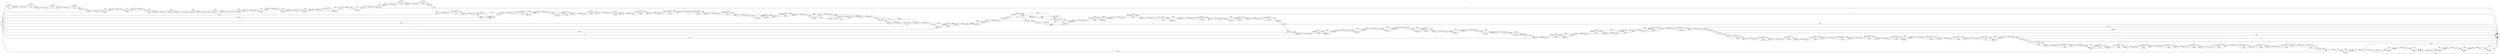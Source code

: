 digraph {
	graph [rankdir=LR]
	node [shape=rectangle]
	2 -> 14 [label=4010]
	14 -> 35 [label=582]
	14 -> 7411 [label=3428]
	35 -> 70 [label=4010]
	70 -> 1 [label=1840]
	70 -> 73 [label=2170]
	73 -> 1 [label=765]
	73 -> 91 [label=1405]
	91 -> 112 [label=582]
	91 -> 9554 [label=823]
	112 -> 133 [label=1405]
	133 -> 154 [label=582]
	133 -> 9574 [label=823]
	154 -> 184 [label=1405]
	184 -> 205 [label=582]
	184 -> 9594 [label=823]
	205 -> 247 [label=1405]
	247 -> 288 [label=582]
	247 -> 9634 [label=823]
	288 -> 437 [label=1405]
	437 -> 1 [label=823]
	437 -> 1982 [label=582]
	1982 -> 1 [label=582]
	1983 -> 2078 [label=325]
	2078 -> 2099 [label=324]
	2078 -> 8555 [label=1]
	2099 -> 2118 [label=325]
	2118 -> 2139 [label=324]
	2118 -> 8575 [label=1]
	2139 -> 2151 [label=325]
	2151 -> 2187 [label=324]
	2151 -> 8610 [label=1]
	2187 -> 2201 [label=325]
	2201 -> 2235 [label=326]
	2235 -> 2256 [label=324]
	2235 -> 5838 [label=2]
	2256 -> 2259 [label=326]
	2259 -> 2280 [label=324]
	2259 -> 5858 [label=2]
	2280 -> 2337 [label=326]
	2337 -> 2358 [label=324]
	2337 -> 5878 [label=2]
	2358 -> 2379 [label=326]
	2379 -> 2400 [label=325]
	2379 -> 8630 [label=1]
	2400 -> 2406 [label=326]
	2406 -> 2427 [label=325]
	2406 -> 8650 [label=1]
	2427 -> 2481 [label=326]
	2481 -> 2502 [label=325]
	2481 -> 8670 [label=1]
	2502 -> 2532 [label=326]
	2532 -> 2553 [label=324]
	2532 -> 5898 [label=2]
	2553 -> 2639 [label=326]
	2639 -> 2660 [label=324]
	2639 -> 5918 [label=2]
	2660 -> 2663 [label=326]
	2663 -> 2684 [label=325]
	2663 -> 8690 [label=1]
	2684 -> 2717 [label=326]
	2717 -> 2738 [label=324]
	2717 -> 5938 [label=2]
	2738 -> 2744 [label=326]
	2744 -> 2747 [label=325]
	2744 -> 5956 [label=1]
	2747 -> 2777 [label=324]
	2747 -> 5956 [label=1]
	2777 -> 2786 [label=326]
	2786 -> 2807 [label=325]
	2786 -> 8730 [label=1]
	2807 -> 2831 [label=326]
	2831 -> 2852 [label=324]
	2831 -> 5970 [label=2]
	2852 -> 3038 [label=325]
	3038 -> 3059 [label=324]
	3038 -> 6007 [label=1]
	3059 -> 3062 [label=325]
	3062 -> 3114 [label=324]
	3062 -> 6058 [label=1]
	3114 -> 3137 [label=325]
	3137 -> 3140 [label=2988]
	3140 -> 3164 [label=325]
	3140 -> 9882 [label=2663]
	3164 -> 3176 [label=2988]
	3176 -> 3188 [label=325]
	3176 -> 9635 [label=2663]
	3188 -> 3209 [label=324]
	3188 -> 6076 [label=1]
	3209 -> 3227 [label=271806]
	3227 -> 3251 [label=324]
	3227 -> 6099 [label=271482]
	3251 -> 3269 [label=325]
	3269 -> 3276 [label=271806]
	3276 -> 3296 [label=271805]
	3276 -> 3297 [label=1]
	3296 -> 3297 [label=324]
	3296 -> 3317 [label=271481]
	3297 -> 3317 [label=325]
	3317 -> 3335 [label=271806]
	3335 -> 3356 [label=271805]
	3335 -> 6141 [label=1]
	3356 -> 3365 [label=271806]
	3365 -> 3386 [label=271805]
	3365 -> 6161 [label=1]
	3386 -> 3429 [label=271806]
	3429 -> 3455 [label=269141]
	3429 -> 6186 [label=2665]
	3455 -> 3458 [label=271806]
	3458 -> 3479 [label=2989]
	3458 -> 9659 [label=268817]
	3479 -> 3533 [label=271806]
	3533 -> 3554 [label=269141]
	3533 -> 6206 [label=2665]
	3554 -> 3590 [label=271806]
	3590 -> 3611 [label=324]
	3590 -> 6226 [label=271482]
	3611 -> 3620 [label=271806]
	3620 -> 3638 [label=271805]
	3620 -> 3641 [label=1]
	3638 -> 3641 [label=2988]
	3638 -> 3659 [label=268817]
	3641 -> 3659 [label=2989]
	3659 -> 3680 [label=2988]
	3659 -> 6266 [label=268818]
	3680 -> 3683 [label=271806]
	3683 -> 3698 [label=2989]
	3683 -> 6272 [label=268817]
	3698 -> 3707 [label=2988]
	3698 -> 6272 [label=1]
	3707 -> 3728 [label=324]
	3707 -> 8787 [label=2664]
	3728 -> 3731 [label=271805]
	3731 -> 3737 [label=271806]
	3737 -> 3749 [label=271805]
	3737 -> 3764 [label=1]
	3749 -> 3763 [label=2988]
	3749 -> 3770 [label=268817]
	3763 -> 3764 [label=10645]
	3764 -> 3768 [label=10646]
	3768 -> 3770 [label=10647]
	3770 -> 3771 [label=279464]
	3771 -> 3792 [label=200]
	3771 -> 3974 [label=279264]
	3792 -> 3803 [label=10648]
	3803 -> 3806 [label=279465]
	3806 -> 3827 [label=10647]
	3806 -> 6344 [label=268818]
	3827 -> 3913 [label=279465]
	3913 -> 3922 [label=279464]
	3913 -> 4004 [label=1]
	3922 -> 3943 [label=324]
	3922 -> 6353 [label=279140]
	3943 -> 3952 [label=324]
	3943 -> 4022 [label=2664]
	3952 -> 3963 [label=325]
	3963 -> 4034 [label=268818]
	3963 -> 1 [label=324]
	3974 -> 3792 [label=10448]
	3974 -> 3803 [label=268817]
	4004 -> 4012 [label=268819]
	4012 -> 4013 [label=2]
	4012 -> 3963 [label=268817]
	4013 -> 4022 [label=1]
	4013 -> 3952 [label=1]
	4022 -> 4034 [label=10323]
	4034 -> 4215 [label=279141]
	4215 -> 4236 [label=7659]
	4215 -> 6368 [label=271482]
	4236 -> 4241 [label=10323]
	4241 -> 4242 [label=279141]
	4242 -> 4257 [label=10323]
	4242 -> 6397 [label=268818]
	4257 -> 4278 [label=279140]
	4278 -> 4305 [label=7659]
	4278 -> 8847 [label=271481]
	4305 -> 4317 [label=276476]
	4317 -> 4398 [label=279140]
	4398 -> 4419 [label=276476]
	4398 -> 8887 [label=2664]
	4419 -> 4426 [label=279140]
	4426 -> 4431 [label=276476]
	4426 -> 4447 [label=2664]
	4431 -> 4447 [label=7659]
	4431 -> 4452 [label=268817]
	4447 -> 4452 [label=10323]
	4452 -> 4482 [label=279140]
	4482 -> 4503 [label=7659]
	4482 -> 8927 [label=271481]
	4503 -> 4557 [label=279140]
	4557 -> 4560 [label=280980]
	4560 -> 4563 [label=281745]
	4563 -> 4572 [label=9499]
	4563 -> 4584 [label=272246]
	4572 -> 4584 [label=7659]
	4572 -> 4593 [label=1840]
	4584 -> 4593 [label=279905]
	4593 -> 4611 [label=281745]
	4611 -> 4641 [label=7659]
	4611 -> 6446 [label=274086]
	4641 -> 4701 [label=281745]
	4701 -> 4722 [label=7659]
	4701 -> 6466 [label=274086]
	4722 -> 4732 [label=281745]
	4732 -> 4764 [label=7659]
	4732 -> 6490 [label=274086]
	4764 -> 4777 [label=12928]
	4777 -> 4791 [label=281745]
	4791 -> 4827 [label=7659]
	4791 -> 6532 [label=274086]
	4827 -> 4854 [label=281745]
	4854 -> 4875 [label=7659]
	4854 -> 6552 [label=274086]
	4875 -> 4896 [label=281745]
	4896 -> 4917 [label=12928]
	4896 -> 9839 [label=268817]
	4917 -> 4924 [label=281745]
	4924 -> 4926 [label=282568]
	4926 -> 4947 [label=7659]
	4926 -> 6561 [label=274909]
	4947 -> 4956 [label=279904]
	4956 -> 5073 [label=282568]
	5073 -> 5094 [label=7659]
	5073 -> 6581 [label=274909]
	5094 -> 5100 [label=279139]
	5100 -> 5103 [label=8482]
	5100 -> 5121 [label=270657]
	5103 -> 5121 [label=11911]
	5121 -> 5122 [label=274910]
	5121 -> 5142 [label=7658]
	5122 -> 5142 [label=6093]
	5122 -> 5143 [label=268817]
	5142 -> 5143 [label=13751]
	5143 -> 5161 [label=282568]
	5161 -> 5182 [label=279139]
	5161 -> 9007 [label=3429]
	5182 -> 5187 [label=282568]
	5187 -> 1 [label=2663]
	5187 -> 5252 [label=279905]
	5252 -> 1 [label=268817]
	5252 -> 5256 [label=11088]
	5256 -> 1 [label=1]
	5256 -> 5265 [label=11087]
	5265 -> 5295 [label=10264]
	5265 -> 9233 [label=823]
	5295 -> 5298 [label=11087]
	5298 -> 5322 [label=10264]
	5298 -> 9256 [label=823]
	5322 -> 5325 [label=11087]
	5325 -> 5346 [label=10264]
	5325 -> 9276 [label=823]
	5346 -> 5349 [label=11087]
	5349 -> 5370 [label=8482]
	5349 -> 6632 [label=2605]
	5370 -> 5403 [label=11087]
	5403 -> 5430 [label=8482]
	5403 -> 6658 [label=2605]
	5430 -> 5487 [label=11087]
	5487 -> 5508 [label=2606]
	5487 -> 9184 [label=8481]
	5508 -> 5547 [label=11087]
	5547 -> 5568 [label=8482]
	5547 -> 6661 [label=2605]
	5568 -> 5571 [label=9247]
	5571 -> 5587 [label=11087]
	5587 -> 5608 [label=8482]
	5587 -> 6701 [label=2605]
	5608 -> 5635 [label=11087]
	5635 -> 5656 [label=8482]
	5635 -> 6721 [label=2605]
	5656 -> 5720 [label=11087]
	5720 -> 5741 [label=824]
	5720 -> 6731 [label=10263]
	5741 -> 5751 [label=3429]
	5751 -> 5813 [label=11087]
	5813 -> 1 [label=7657]
	5813 -> 5818 [label=3430]
	5818 -> 1 [label=1]
	5818 -> 6751 [label=3429]
	5838 -> 2256 [label=2]
	5858 -> 2280 [label=2]
	5878 -> 2358 [label=2]
	5898 -> 2553 [label=2]
	5918 -> 2660 [label=2]
	5938 -> 2738 [label=2]
	5956 -> 2777 [label=2]
	5970 -> 2852 [label=1]
	5970 -> 1 [label=1]
	6007 -> 3059 [label=1]
	6058 -> 3114 [label=1]
	6076 -> 3209 [label=271482]
	6099 -> 3251 [label=1]
	6099 -> 3269 [label=271481]
	6141 -> 3356 [label=1]
	6161 -> 3386 [label=1]
	6186 -> 3455 [label=2665]
	6206 -> 3554 [label=2665]
	6226 -> 3611 [label=271482]
	6266 -> 3680 [label=268818]
	6272 -> 6278 [label=268818]
	6278 -> 3731 [label=1]
	6278 -> 8787 [label=268817]
	6344 -> 3827 [label=268818]
	6353 -> 4004 [label=268818]
	6353 -> 3943 [label=2664]
	6353 -> 4022 [label=7658]
	6368 -> 4241 [label=268818]
	6368 -> 4236 [label=2664]
	6397 -> 1 [label=1]
	6397 -> 4257 [label=268817]
	6446 -> 4641 [label=274086]
	6466 -> 4722 [label=274086]
	6490 -> 4764 [label=5269]
	6490 -> 4777 [label=268817]
	6532 -> 4827 [label=274086]
	6552 -> 4875 [label=274086]
	6561 -> 4947 [label=272245]
	6561 -> 4956 [label=2664]
	6581 -> 5094 [label=271480]
	6581 -> 5103 [label=3429]
	6632 -> 5370 [label=2605]
	6658 -> 5430 [label=2605]
	6661 -> 5571 [label=1840]
	6661 -> 5568 [label=765]
	6701 -> 5608 [label=2605]
	6721 -> 5656 [label=2605]
	6731 -> 5741 [label=2605]
	6731 -> 5751 [label=7658]
	6751 -> 6802 [label=2605]
	6751 -> 9280 [label=824]
	6802 -> 6829 [label=3428]
	6829 -> 6850 [label=1840]
	6829 -> 9044 [label=1588]
	6850 -> 6859 [label=3428]
	6859 -> 6865 [label=2605]
	6859 -> 6880 [label=823]
	6865 -> 6880 [label=1840]
	6865 -> 6886 [label=765]
	6880 -> 6886 [label=2663]
	6886 -> 6907 [label=2663]
	6886 -> 9084 [label=765]
	6907 -> 6916 [label=3428]
	6916 -> 6937 [label=2605]
	6916 -> 9366 [label=823]
	6937 -> 6940 [label=3428]
	6940 -> 6997 [label=2605]
	6940 -> 9422 [label=823]
	6997 -> 7024 [label=3428]
	7024 -> 7045 [label=2663]
	7024 -> 9104 [label=765]
	7045 -> 7135 [label=3428]
	7135 -> 7176 [label=2605]
	7135 -> 9462 [label=823]
	7176 -> 7187 [label=3428]
	7187 -> 7208 [label=2605]
	7187 -> 9482 [label=823]
	7208 -> 7238 [label=2605]
	7208 -> 9511 [label=823]
	7238 -> 7247 [label=3428]
	7247 -> 7271 [label=2605]
	7247 -> 9534 [label=823]
	7271 -> 7325 [label=3428]
	7325 -> 7346 [label=2663]
	7325 -> 9124 [label=765]
	7346 -> 2 [label=3428]
	7411 -> 35 [label=3428]
	8535 -> 1983 [label=1]
	8555 -> 2099 [label=1]
	8575 -> 2139 [label=1]
	8610 -> 2187 [label=1]
	8630 -> 2400 [label=1]
	8650 -> 2427 [label=1]
	8670 -> 2502 [label=1]
	8690 -> 2684 [label=1]
	8730 -> 2807 [label=1]
	8787 -> 3728 [label=271481]
	8847 -> 4317 [label=2664]
	8847 -> 4305 [label=268817]
	8887 -> 4419 [label=2664]
	8927 -> 4503 [label=271481]
	9007 -> 5182 [label=3429]
	9044 -> 6850 [label=1588]
	9084 -> 6907 [label=765]
	9104 -> 7045 [label=765]
	9124 -> 7346 [label=765]
	9184 -> 5508 [label=8481]
	9233 -> 5295 [label=823]
	9256 -> 5322 [label=823]
	9276 -> 5346 [label=823]
	9280 -> 1 [label=1]
	9280 -> 6802 [label=823]
	9366 -> 6937 [label=823]
	9422 -> 6997 [label=823]
	9462 -> 7176 [label=823]
	9482 -> 7208 [label=823]
	9511 -> 7238 [label=823]
	9534 -> 7271 [label=823]
	9554 -> 112 [label=823]
	9574 -> 154 [label=823]
	9594 -> 205 [label=823]
	9634 -> 288 [label=823]
	9635 -> 6076 [label=271480]
	9659 -> 3479 [label=268817]
	9839 -> 4917 [label=268817]
	9882 -> 3164 [label=2663]
	0 -> 2 [label=582]
	0 -> 1983 [label=324]
	0 -> 3768 [label=1]
	0 -> 2201 [label=1]
	0 -> 4557 [label=1840]
	0 -> 6076 [label=1]
	0 -> 4560 [label=765]
	0 -> 3763 [label=7657]
	0 -> 4924 [label=823]
	0 -> 3974 [label=1]
	0 -> 9635 [label=268817]
	0 -> 3137 [label=2663]
	0 -> 8535 [label=1]
}
